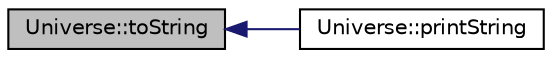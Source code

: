digraph "Universe::toString"
{
  edge [fontname="Helvetica",fontsize="10",labelfontname="Helvetica",labelfontsize="10"];
  node [fontname="Helvetica",fontsize="10",shape=record];
  rankdir="LR";
  Node1 [label="Universe::toString",height=0.2,width=0.4,color="black", fillcolor="grey75", style="filled" fontcolor="black"];
  Node1 -> Node2 [dir="back",color="midnightblue",fontsize="10",style="solid",fontname="Helvetica"];
  Node2 [label="Universe::printString",height=0.2,width=0.4,color="black", fillcolor="white", style="filled",URL="$classUniverse.html#a9d7f74890c13dc3856a694b4f142f985",tooltip="Prints a string representation of the Universe&#39;s attributes to the console."];
}
